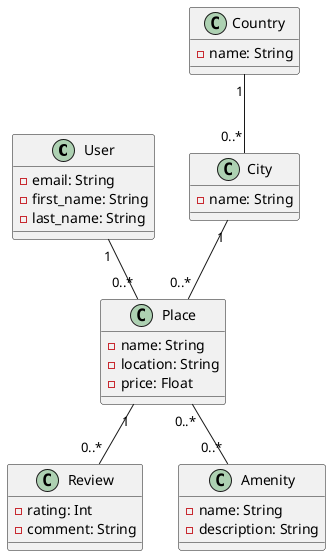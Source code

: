@startuml
class User {
  - email: String
  - first_name: String
  - last_name: String
}

class Place {
  - name: String
  - location: String
  - price: Float
}

class Review {
  - rating: Int
  - comment: String
}

class Amenity {
  - name: String
  - description: String
}

class Country {
  - name: String
}

class City {
  - name: String
}

User "1" -- "0..*" Place
Place "1" -- "0..*" Review
Place "0..*" -- "0..*" Amenity
City "1" -- "0..*" Place
Country "1" -- "0..*" City
@enduml

